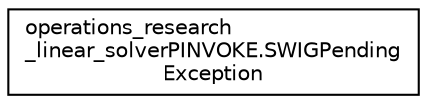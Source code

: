 digraph "Graphical Class Hierarchy"
{
 // LATEX_PDF_SIZE
  edge [fontname="Helvetica",fontsize="10",labelfontname="Helvetica",labelfontsize="10"];
  node [fontname="Helvetica",fontsize="10",shape=record];
  rankdir="LR";
  Node0 [label="operations_research\l_linear_solverPINVOKE.SWIGPending\lException",height=0.2,width=0.4,color="black", fillcolor="white", style="filled",URL="$classGoogle_1_1OrTools_1_1LinearSolver_1_1operations__research__linear__solverPINVOKE_1_1SWIGPendingException.html",tooltip=" "];
}
